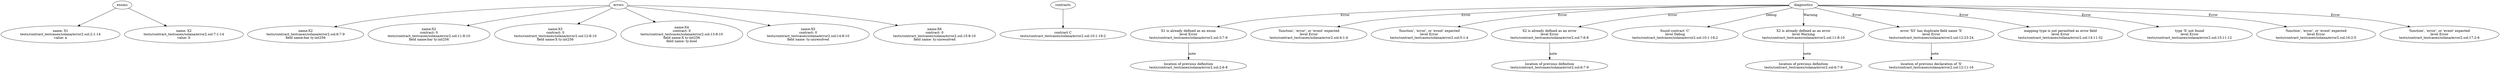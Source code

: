 strict digraph "tests/contract_testcases/solana/error2.sol" {
	X1 [label="name: X1\ntests/contract_testcases/solana/error2.sol:2:1-14\nvalue: a"]
	X2 [label="name: X2\ntests/contract_testcases/solana/error2.sol:7:1-14\nvalue: b"]
	X2_4 [label="name:X2\ntests/contract_testcases/solana/error2.sol:6:7-9\nfield name:bar ty:int256"]
	X2_5 [label="name:X2\ncontract: 0\ntests/contract_testcases/solana/error2.sol:11:8-10\nfield name:bar ty:int256"]
	X3 [label="name:X3\ncontract: 0\ntests/contract_testcases/solana/error2.sol:12:8-10\nfield name:X ty:int256"]
	X4 [label="name:X4\ncontract: 0\ntests/contract_testcases/solana/error2.sol:13:8-10\nfield name:X ty:int256\nfield name: ty:bool"]
	X5 [label="name:X5\ncontract: 0\ntests/contract_testcases/solana/error2.sol:14:8-10\nfield name: ty:unresolved"]
	X6 [label="name:X6\ncontract: 0\ntests/contract_testcases/solana/error2.sol:15:8-10\nfield name: ty:unresolved"]
	contract [label="contract C\ntests/contract_testcases/solana/error2.sol:10:1-18:2"]
	diagnostic [label="X1 is already defined as an enum\nlevel Error\ntests/contract_testcases/solana/error2.sol:3:7-9"]
	note [label="location of previous definition\ntests/contract_testcases/solana/error2.sol:2:6-8"]
	diagnostic_15 [label="'function', 'error', or 'event' expected\nlevel Error\ntests/contract_testcases/solana/error2.sol:4:1-4"]
	diagnostic_16 [label="'function', 'error', or 'event' expected\nlevel Error\ntests/contract_testcases/solana/error2.sol:5:1-4"]
	diagnostic_17 [label="X2 is already defined as an error\nlevel Error\ntests/contract_testcases/solana/error2.sol:7:6-8"]
	note_18 [label="location of previous definition\ntests/contract_testcases/solana/error2.sol:6:7-9"]
	diagnostic_19 [label="found contract 'C'\nlevel Debug\ntests/contract_testcases/solana/error2.sol:10:1-18:2"]
	diagnostic_20 [label="X2 is already defined as an error\nlevel Warning\ntests/contract_testcases/solana/error2.sol:11:8-10"]
	note_21 [label="location of previous definition\ntests/contract_testcases/solana/error2.sol:6:7-9"]
	diagnostic_22 [label="error 'X3' has duplicate field name 'X'\nlevel Error\ntests/contract_testcases/solana/error2.sol:12:23-24"]
	note_23 [label="location of previous declaration of 'X'\ntests/contract_testcases/solana/error2.sol:12:11-16"]
	diagnostic_24 [label="mapping type is not permitted as error field\nlevel Error\ntests/contract_testcases/solana/error2.sol:14:11-32"]
	diagnostic_25 [label="type 'X' not found\nlevel Error\ntests/contract_testcases/solana/error2.sol:15:11-12"]
	diagnostic_26 [label="'function', 'error', or 'event' expected\nlevel Error\ntests/contract_testcases/solana/error2.sol:16:2-5"]
	diagnostic_27 [label="'function', 'error', or 'event' expected\nlevel Error\ntests/contract_testcases/solana/error2.sol:17:2-6"]
	enums -> X1
	enums -> X2
	errors -> X2_4
	errors -> X2_5
	errors -> X3
	errors -> X4
	errors -> X5
	errors -> X6
	contracts -> contract
	diagnostics -> diagnostic [label="Error"]
	diagnostic -> note [label="note"]
	diagnostics -> diagnostic_15 [label="Error"]
	diagnostics -> diagnostic_16 [label="Error"]
	diagnostics -> diagnostic_17 [label="Error"]
	diagnostic_17 -> note_18 [label="note"]
	diagnostics -> diagnostic_19 [label="Debug"]
	diagnostics -> diagnostic_20 [label="Warning"]
	diagnostic_20 -> note_21 [label="note"]
	diagnostics -> diagnostic_22 [label="Error"]
	diagnostic_22 -> note_23 [label="note"]
	diagnostics -> diagnostic_24 [label="Error"]
	diagnostics -> diagnostic_25 [label="Error"]
	diagnostics -> diagnostic_26 [label="Error"]
	diagnostics -> diagnostic_27 [label="Error"]
}
